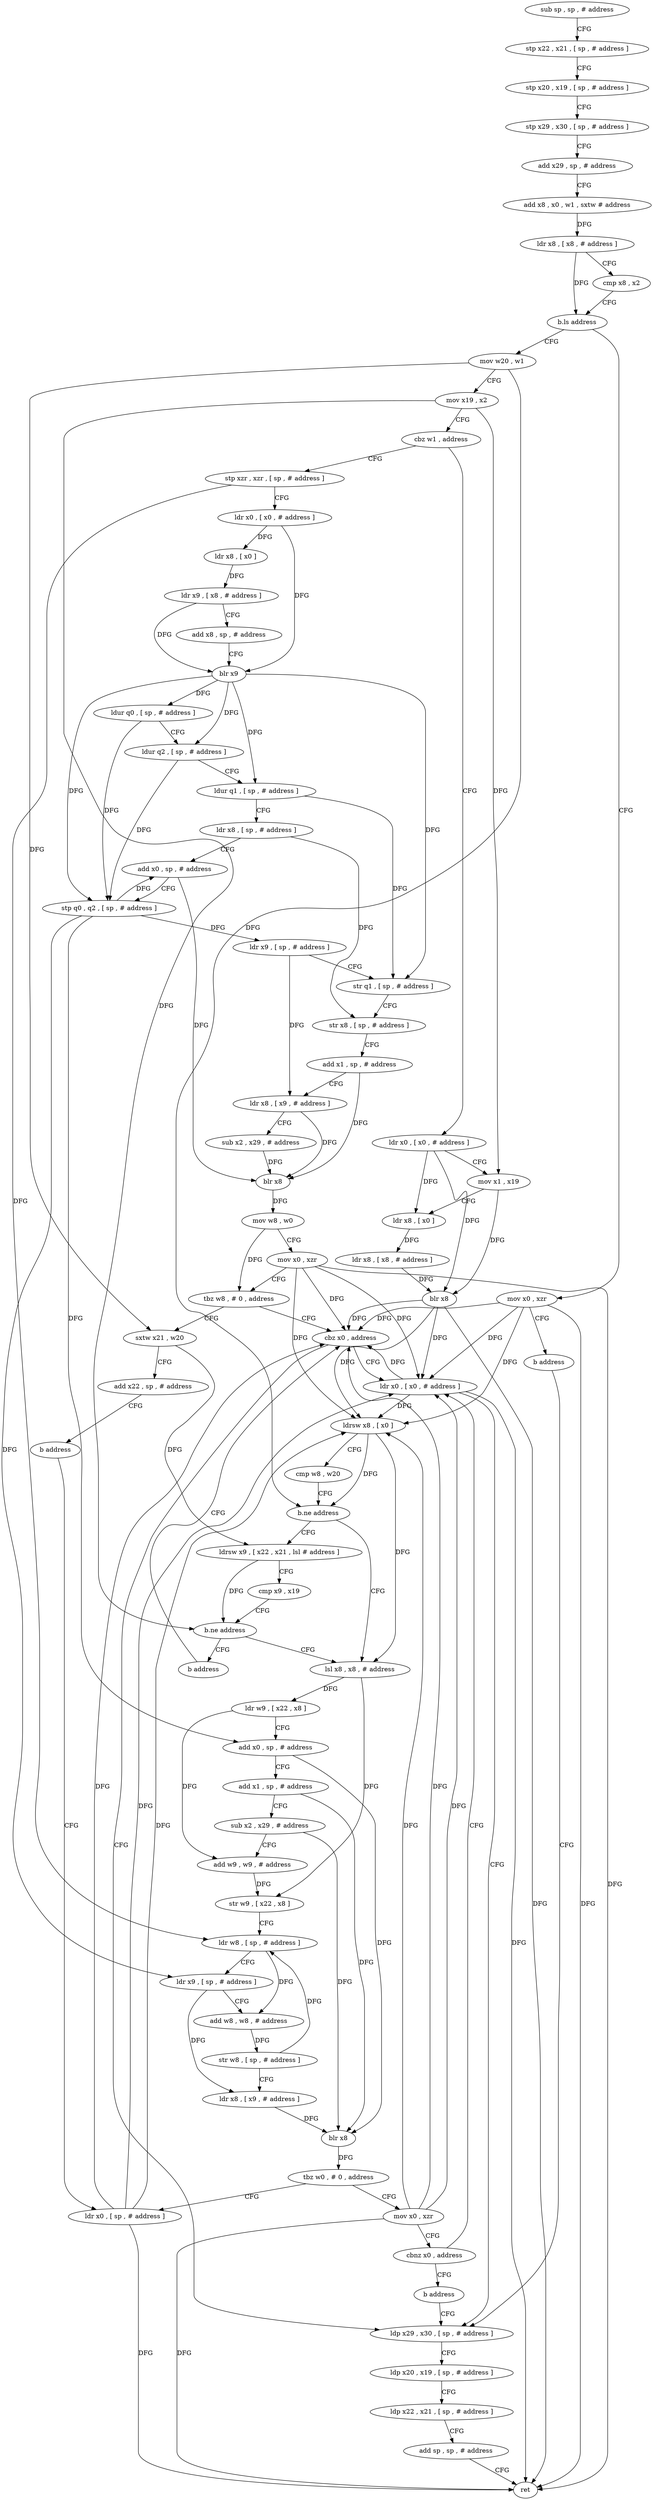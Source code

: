 digraph "func" {
"69544" [label = "sub sp , sp , # address" ]
"69548" [label = "stp x22 , x21 , [ sp , # address ]" ]
"69552" [label = "stp x20 , x19 , [ sp , # address ]" ]
"69556" [label = "stp x29 , x30 , [ sp , # address ]" ]
"69560" [label = "add x29 , sp , # address" ]
"69564" [label = "add x8 , x0 , w1 , sxtw # address" ]
"69568" [label = "ldr x8 , [ x8 , # address ]" ]
"69572" [label = "cmp x8 , x2" ]
"69576" [label = "b.ls address" ]
"69780" [label = "mov x0 , xzr" ]
"69580" [label = "mov w20 , w1" ]
"69784" [label = "b address" ]
"69816" [label = "ldp x29 , x30 , [ sp , # address ]" ]
"69584" [label = "mov x19 , x2" ]
"69588" [label = "cbz w1 , address" ]
"69788" [label = "ldr x0 , [ x0 , # address ]" ]
"69592" [label = "stp xzr , xzr , [ sp , # address ]" ]
"69820" [label = "ldp x20 , x19 , [ sp , # address ]" ]
"69824" [label = "ldp x22 , x21 , [ sp , # address ]" ]
"69828" [label = "add sp , sp , # address" ]
"69832" [label = "ret" ]
"69792" [label = "mov x1 , x19" ]
"69796" [label = "ldr x8 , [ x0 ]" ]
"69800" [label = "ldr x8 , [ x8 , # address ]" ]
"69804" [label = "blr x8" ]
"69808" [label = "cbz x0 , address" ]
"69596" [label = "ldr x0 , [ x0 , # address ]" ]
"69600" [label = "ldr x8 , [ x0 ]" ]
"69604" [label = "ldr x9 , [ x8 , # address ]" ]
"69608" [label = "add x8 , sp , # address" ]
"69612" [label = "blr x9" ]
"69616" [label = "ldur q0 , [ sp , # address ]" ]
"69620" [label = "ldur q2 , [ sp , # address ]" ]
"69624" [label = "ldur q1 , [ sp , # address ]" ]
"69628" [label = "ldr x8 , [ sp , # address ]" ]
"69632" [label = "add x0 , sp , # address" ]
"69636" [label = "stp q0 , q2 , [ sp , # address ]" ]
"69640" [label = "ldr x9 , [ sp , # address ]" ]
"69644" [label = "str q1 , [ sp , # address ]" ]
"69648" [label = "str x8 , [ sp , # address ]" ]
"69652" [label = "add x1 , sp , # address" ]
"69656" [label = "ldr x8 , [ x9 , # address ]" ]
"69660" [label = "sub x2 , x29 , # address" ]
"69664" [label = "blr x8" ]
"69668" [label = "mov w8 , w0" ]
"69672" [label = "mov x0 , xzr" ]
"69676" [label = "tbz w8 , # 0 , address" ]
"69680" [label = "sxtw x21 , w20" ]
"69812" [label = "ldr x0 , [ x0 , # address ]" ]
"69684" [label = "add x22 , sp , # address" ]
"69688" [label = "b address" ]
"69748" [label = "ldr x0 , [ sp , # address ]" ]
"69752" [label = "ldrsw x8 , [ x0 ]" ]
"69756" [label = "cmp w8 , w20" ]
"69760" [label = "b.ne address" ]
"69692" [label = "lsl x8 , x8 , # address" ]
"69764" [label = "ldrsw x9 , [ x22 , x21 , lsl # address ]" ]
"69696" [label = "ldr w9 , [ x22 , x8 ]" ]
"69700" [label = "add x0 , sp , # address" ]
"69704" [label = "add x1 , sp , # address" ]
"69708" [label = "sub x2 , x29 , # address" ]
"69712" [label = "add w9 , w9 , # address" ]
"69716" [label = "str w9 , [ x22 , x8 ]" ]
"69720" [label = "ldr w8 , [ sp , # address ]" ]
"69724" [label = "ldr x9 , [ sp , # address ]" ]
"69728" [label = "add w8 , w8 , # address" ]
"69732" [label = "str w8 , [ sp , # address ]" ]
"69736" [label = "ldr x8 , [ x9 , # address ]" ]
"69740" [label = "blr x8" ]
"69744" [label = "tbz w0 , # 0 , address" ]
"69836" [label = "mov x0 , xzr" ]
"69768" [label = "cmp x9 , x19" ]
"69772" [label = "b.ne address" ]
"69776" [label = "b address" ]
"69840" [label = "cbnz x0 , address" ]
"69844" [label = "b address" ]
"69544" -> "69548" [ label = "CFG" ]
"69548" -> "69552" [ label = "CFG" ]
"69552" -> "69556" [ label = "CFG" ]
"69556" -> "69560" [ label = "CFG" ]
"69560" -> "69564" [ label = "CFG" ]
"69564" -> "69568" [ label = "DFG" ]
"69568" -> "69572" [ label = "CFG" ]
"69568" -> "69576" [ label = "DFG" ]
"69572" -> "69576" [ label = "CFG" ]
"69576" -> "69780" [ label = "CFG" ]
"69576" -> "69580" [ label = "CFG" ]
"69780" -> "69784" [ label = "CFG" ]
"69780" -> "69832" [ label = "DFG" ]
"69780" -> "69808" [ label = "DFG" ]
"69780" -> "69812" [ label = "DFG" ]
"69780" -> "69752" [ label = "DFG" ]
"69580" -> "69584" [ label = "CFG" ]
"69580" -> "69680" [ label = "DFG" ]
"69580" -> "69760" [ label = "DFG" ]
"69784" -> "69816" [ label = "CFG" ]
"69816" -> "69820" [ label = "CFG" ]
"69584" -> "69588" [ label = "CFG" ]
"69584" -> "69792" [ label = "DFG" ]
"69584" -> "69772" [ label = "DFG" ]
"69588" -> "69788" [ label = "CFG" ]
"69588" -> "69592" [ label = "CFG" ]
"69788" -> "69792" [ label = "CFG" ]
"69788" -> "69796" [ label = "DFG" ]
"69788" -> "69804" [ label = "DFG" ]
"69592" -> "69596" [ label = "CFG" ]
"69592" -> "69720" [ label = "DFG" ]
"69820" -> "69824" [ label = "CFG" ]
"69824" -> "69828" [ label = "CFG" ]
"69828" -> "69832" [ label = "CFG" ]
"69792" -> "69796" [ label = "CFG" ]
"69792" -> "69804" [ label = "DFG" ]
"69796" -> "69800" [ label = "DFG" ]
"69800" -> "69804" [ label = "DFG" ]
"69804" -> "69808" [ label = "DFG" ]
"69804" -> "69832" [ label = "DFG" ]
"69804" -> "69812" [ label = "DFG" ]
"69804" -> "69752" [ label = "DFG" ]
"69808" -> "69816" [ label = "CFG" ]
"69808" -> "69812" [ label = "CFG" ]
"69596" -> "69600" [ label = "DFG" ]
"69596" -> "69612" [ label = "DFG" ]
"69600" -> "69604" [ label = "DFG" ]
"69604" -> "69608" [ label = "CFG" ]
"69604" -> "69612" [ label = "DFG" ]
"69608" -> "69612" [ label = "CFG" ]
"69612" -> "69616" [ label = "DFG" ]
"69612" -> "69636" [ label = "DFG" ]
"69612" -> "69624" [ label = "DFG" ]
"69612" -> "69644" [ label = "DFG" ]
"69612" -> "69620" [ label = "DFG" ]
"69616" -> "69620" [ label = "CFG" ]
"69616" -> "69636" [ label = "DFG" ]
"69620" -> "69624" [ label = "CFG" ]
"69620" -> "69636" [ label = "DFG" ]
"69624" -> "69628" [ label = "CFG" ]
"69624" -> "69644" [ label = "DFG" ]
"69628" -> "69632" [ label = "CFG" ]
"69628" -> "69648" [ label = "DFG" ]
"69632" -> "69636" [ label = "CFG" ]
"69632" -> "69664" [ label = "DFG" ]
"69636" -> "69640" [ label = "DFG" ]
"69636" -> "69632" [ label = "DFG" ]
"69636" -> "69724" [ label = "DFG" ]
"69636" -> "69700" [ label = "DFG" ]
"69640" -> "69644" [ label = "CFG" ]
"69640" -> "69656" [ label = "DFG" ]
"69644" -> "69648" [ label = "CFG" ]
"69648" -> "69652" [ label = "CFG" ]
"69652" -> "69656" [ label = "CFG" ]
"69652" -> "69664" [ label = "DFG" ]
"69656" -> "69660" [ label = "CFG" ]
"69656" -> "69664" [ label = "DFG" ]
"69660" -> "69664" [ label = "DFG" ]
"69664" -> "69668" [ label = "DFG" ]
"69668" -> "69672" [ label = "CFG" ]
"69668" -> "69676" [ label = "DFG" ]
"69672" -> "69676" [ label = "CFG" ]
"69672" -> "69832" [ label = "DFG" ]
"69672" -> "69808" [ label = "DFG" ]
"69672" -> "69812" [ label = "DFG" ]
"69672" -> "69752" [ label = "DFG" ]
"69676" -> "69808" [ label = "CFG" ]
"69676" -> "69680" [ label = "CFG" ]
"69680" -> "69684" [ label = "CFG" ]
"69680" -> "69764" [ label = "DFG" ]
"69812" -> "69816" [ label = "CFG" ]
"69812" -> "69808" [ label = "DFG" ]
"69812" -> "69832" [ label = "DFG" ]
"69812" -> "69752" [ label = "DFG" ]
"69684" -> "69688" [ label = "CFG" ]
"69688" -> "69748" [ label = "CFG" ]
"69748" -> "69752" [ label = "DFG" ]
"69748" -> "69808" [ label = "DFG" ]
"69748" -> "69812" [ label = "DFG" ]
"69748" -> "69832" [ label = "DFG" ]
"69752" -> "69756" [ label = "CFG" ]
"69752" -> "69760" [ label = "DFG" ]
"69752" -> "69692" [ label = "DFG" ]
"69756" -> "69760" [ label = "CFG" ]
"69760" -> "69692" [ label = "CFG" ]
"69760" -> "69764" [ label = "CFG" ]
"69692" -> "69696" [ label = "DFG" ]
"69692" -> "69716" [ label = "DFG" ]
"69764" -> "69768" [ label = "CFG" ]
"69764" -> "69772" [ label = "DFG" ]
"69696" -> "69700" [ label = "CFG" ]
"69696" -> "69712" [ label = "DFG" ]
"69700" -> "69704" [ label = "CFG" ]
"69700" -> "69740" [ label = "DFG" ]
"69704" -> "69708" [ label = "CFG" ]
"69704" -> "69740" [ label = "DFG" ]
"69708" -> "69712" [ label = "CFG" ]
"69708" -> "69740" [ label = "DFG" ]
"69712" -> "69716" [ label = "DFG" ]
"69716" -> "69720" [ label = "CFG" ]
"69720" -> "69724" [ label = "CFG" ]
"69720" -> "69728" [ label = "DFG" ]
"69724" -> "69728" [ label = "CFG" ]
"69724" -> "69736" [ label = "DFG" ]
"69728" -> "69732" [ label = "DFG" ]
"69732" -> "69736" [ label = "CFG" ]
"69732" -> "69720" [ label = "DFG" ]
"69736" -> "69740" [ label = "DFG" ]
"69740" -> "69744" [ label = "DFG" ]
"69744" -> "69836" [ label = "CFG" ]
"69744" -> "69748" [ label = "CFG" ]
"69836" -> "69840" [ label = "CFG" ]
"69836" -> "69808" [ label = "DFG" ]
"69836" -> "69812" [ label = "DFG" ]
"69836" -> "69752" [ label = "DFG" ]
"69836" -> "69832" [ label = "DFG" ]
"69768" -> "69772" [ label = "CFG" ]
"69772" -> "69692" [ label = "CFG" ]
"69772" -> "69776" [ label = "CFG" ]
"69776" -> "69808" [ label = "CFG" ]
"69840" -> "69812" [ label = "CFG" ]
"69840" -> "69844" [ label = "CFG" ]
"69844" -> "69816" [ label = "CFG" ]
}
